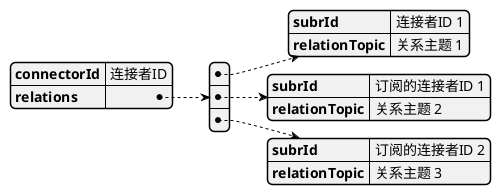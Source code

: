 @startjson
skinparam shadowing false
skinparam defaultFontName xfonts-wqy
skinparam dpi 300
skinparam activity  {
    DiamondFontSize 14
    ArrowFontSize 14
    FontSize 14
}

{
    "connectorId": "连接者ID",
    "relations": [
        {
            "subrId": "连接者ID 1",
            "relationTopic": "关系主题 1"
        },
        {
            "subrId": "订阅的连接者ID 1",
            "relationTopic": "关系主题 2"
        },
        {
            "subrId": "订阅的连接者ID 2",
            "relationTopic": "关系主题 3"
        }
    ]
}
@endjson